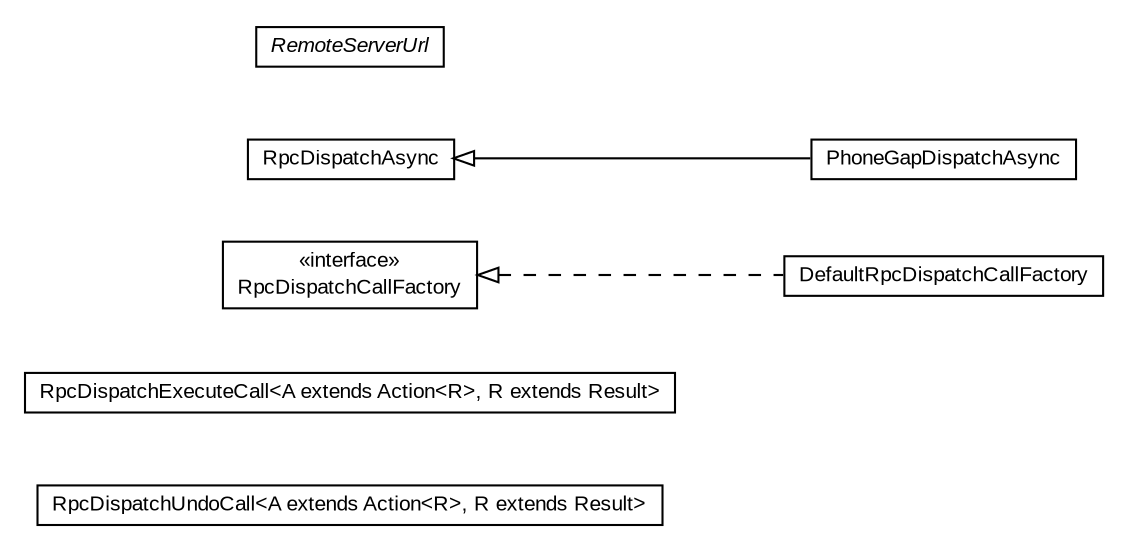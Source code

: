 #!/usr/local/bin/dot
#
# Class diagram 
# Generated by UMLGraph version R5_6-24-gf6e263 (http://www.umlgraph.org/)
#

digraph G {
	edge [fontname="arial",fontsize=10,labelfontname="arial",labelfontsize=10];
	node [fontname="arial",fontsize=10,shape=plaintext];
	nodesep=0.25;
	ranksep=0.5;
	rankdir=LR;
	// com.gwtplatform.dispatch.rpc.client.RpcDispatchUndoCall<A extends com.gwtplatform.dispatch.rpc.shared.Action<R>, R extends com.gwtplatform.dispatch.rpc.shared.Result>
	c7400 [label=<<table title="com.gwtplatform.dispatch.rpc.client.RpcDispatchUndoCall" border="0" cellborder="1" cellspacing="0" cellpadding="2" port="p" href="./RpcDispatchUndoCall.html">
		<tr><td><table border="0" cellspacing="0" cellpadding="1">
<tr><td align="center" balign="center"> RpcDispatchUndoCall&lt;A extends Action&lt;R&gt;, R extends Result&gt; </td></tr>
		</table></td></tr>
		</table>>, URL="./RpcDispatchUndoCall.html", fontname="arial", fontcolor="black", fontsize=10.0];
	// com.gwtplatform.dispatch.rpc.client.RpcDispatchExecuteCall<A extends com.gwtplatform.dispatch.rpc.shared.Action<R>, R extends com.gwtplatform.dispatch.rpc.shared.Result>
	c7401 [label=<<table title="com.gwtplatform.dispatch.rpc.client.RpcDispatchExecuteCall" border="0" cellborder="1" cellspacing="0" cellpadding="2" port="p" href="./RpcDispatchExecuteCall.html">
		<tr><td><table border="0" cellspacing="0" cellpadding="1">
<tr><td align="center" balign="center"> RpcDispatchExecuteCall&lt;A extends Action&lt;R&gt;, R extends Result&gt; </td></tr>
		</table></td></tr>
		</table>>, URL="./RpcDispatchExecuteCall.html", fontname="arial", fontcolor="black", fontsize=10.0];
	// com.gwtplatform.dispatch.rpc.client.RpcDispatchCallFactory
	c7402 [label=<<table title="com.gwtplatform.dispatch.rpc.client.RpcDispatchCallFactory" border="0" cellborder="1" cellspacing="0" cellpadding="2" port="p" href="./RpcDispatchCallFactory.html">
		<tr><td><table border="0" cellspacing="0" cellpadding="1">
<tr><td align="center" balign="center"> &#171;interface&#187; </td></tr>
<tr><td align="center" balign="center"> RpcDispatchCallFactory </td></tr>
		</table></td></tr>
		</table>>, URL="./RpcDispatchCallFactory.html", fontname="arial", fontcolor="black", fontsize=10.0];
	// com.gwtplatform.dispatch.rpc.client.RpcDispatchAsync
	c7403 [label=<<table title="com.gwtplatform.dispatch.rpc.client.RpcDispatchAsync" border="0" cellborder="1" cellspacing="0" cellpadding="2" port="p" href="./RpcDispatchAsync.html">
		<tr><td><table border="0" cellspacing="0" cellpadding="1">
<tr><td align="center" balign="center"> RpcDispatchAsync </td></tr>
		</table></td></tr>
		</table>>, URL="./RpcDispatchAsync.html", fontname="arial", fontcolor="black", fontsize=10.0];
	// com.gwtplatform.dispatch.rpc.client.RemoteServerUrl
	c7404 [label=<<table title="com.gwtplatform.dispatch.rpc.client.RemoteServerUrl" border="0" cellborder="1" cellspacing="0" cellpadding="2" port="p" href="./RemoteServerUrl.html">
		<tr><td><table border="0" cellspacing="0" cellpadding="1">
<tr><td align="center" balign="center"><font face="arial italic"> RemoteServerUrl </font></td></tr>
		</table></td></tr>
		</table>>, URL="./RemoteServerUrl.html", fontname="arial", fontcolor="black", fontsize=10.0];
	// com.gwtplatform.dispatch.rpc.client.PhoneGapDispatchAsync
	c7405 [label=<<table title="com.gwtplatform.dispatch.rpc.client.PhoneGapDispatchAsync" border="0" cellborder="1" cellspacing="0" cellpadding="2" port="p" href="./PhoneGapDispatchAsync.html">
		<tr><td><table border="0" cellspacing="0" cellpadding="1">
<tr><td align="center" balign="center"> PhoneGapDispatchAsync </td></tr>
		</table></td></tr>
		</table>>, URL="./PhoneGapDispatchAsync.html", fontname="arial", fontcolor="black", fontsize=10.0];
	// com.gwtplatform.dispatch.rpc.client.DefaultRpcDispatchCallFactory
	c7406 [label=<<table title="com.gwtplatform.dispatch.rpc.client.DefaultRpcDispatchCallFactory" border="0" cellborder="1" cellspacing="0" cellpadding="2" port="p" href="./DefaultRpcDispatchCallFactory.html">
		<tr><td><table border="0" cellspacing="0" cellpadding="1">
<tr><td align="center" balign="center"> DefaultRpcDispatchCallFactory </td></tr>
		</table></td></tr>
		</table>>, URL="./DefaultRpcDispatchCallFactory.html", fontname="arial", fontcolor="black", fontsize=10.0];
	//com.gwtplatform.dispatch.rpc.client.PhoneGapDispatchAsync extends com.gwtplatform.dispatch.rpc.client.RpcDispatchAsync
	c7403:p -> c7405:p [dir=back,arrowtail=empty];
	//com.gwtplatform.dispatch.rpc.client.DefaultRpcDispatchCallFactory implements com.gwtplatform.dispatch.rpc.client.RpcDispatchCallFactory
	c7402:p -> c7406:p [dir=back,arrowtail=empty,style=dashed];
}

